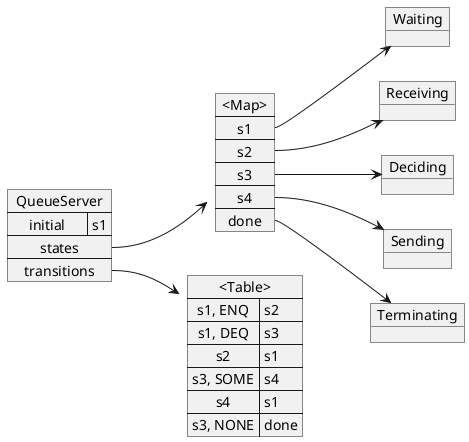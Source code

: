 @startuml
left to right direction

object Waiting
object Receiving
object Deciding
object Sending
object Terminating

map "<Map>" as States {
 s1 *--> Waiting
 s2 *--> Receiving
 s3 *--> Deciding
 s4 *--> Sending
 done *--> Terminating
}

map "<Table>" as Transitions {
 s1, ENQ => s2
 s1, DEQ => s3
 s2 => s1
 s3, SOME => s4
 s4 => s1
 s3, NONE => done
}

map QueueServer {
  initial => s1
  states *--> States
  transitions *--> Transitions
}
@enduml

@startuml
left to right direction

object Deciding
object Sending
object "Terminating" as t1
object "Terminating" as t2
object Receiving

map "<Map>" as States {
    s1 *--> Deciding
    s2 *--> Sending
    done *--> t1
    s3 *--> Receiving
    s4 *--> t2
}

map "<Table>" as Transitions {
    s1, ENQ => s2
    s2 => s1
    s1, DEQ => s3
    s3 => s4
}

map QueueClient {
  initial => s1
  states *--> States
  transitions *--> Transitions
}
@enduml

@startuml
left to right direction

object Invoking
object "Terminating" as t1
object "Terminating" as t2
object Receiving

map "<Map>" as States {
    s1 *--> Invoking
    done *--> t1
    s2 *--> Receiving
    s3 *--> t2
}

map "<Table>" as Transitions {
    s1, DONE => done
    s1, RESULT => s2
    s2 => s3
}

map QueueInvoker {
  initial => s1
  states *--> States
  transitions *--> Transitions
}
@enduml
